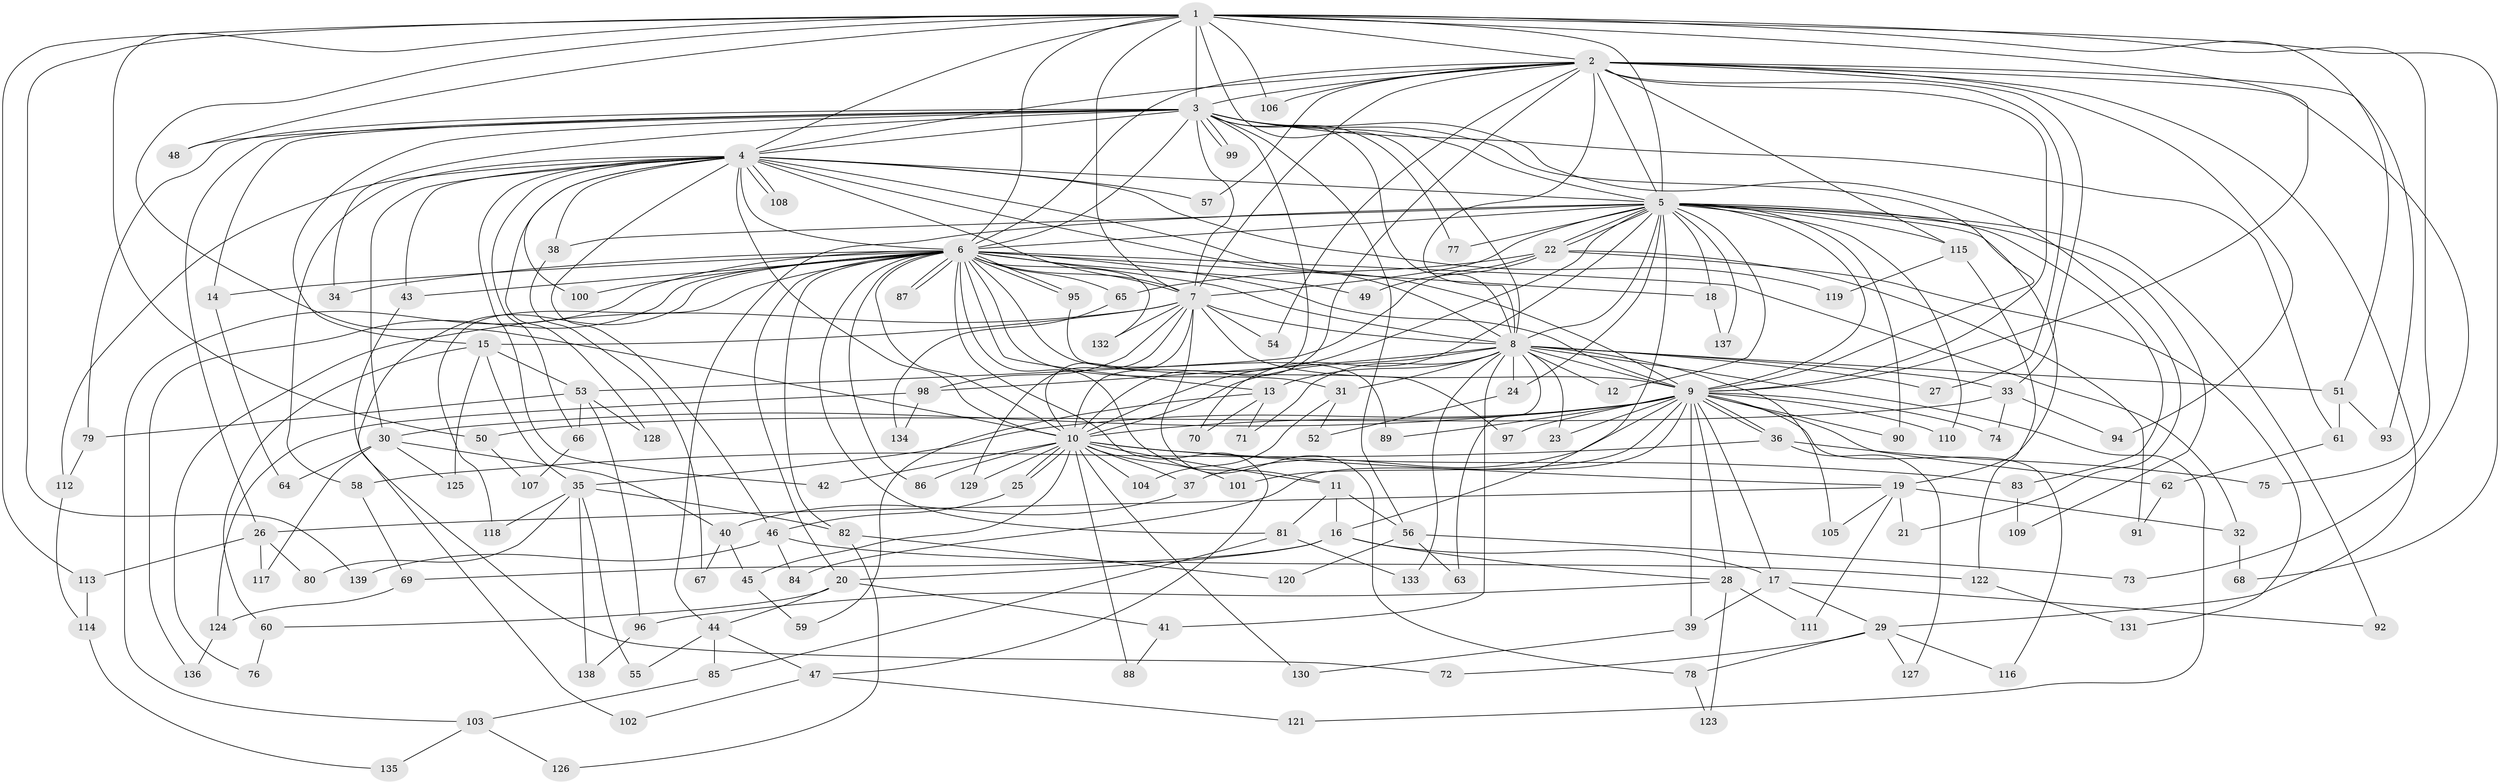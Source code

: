 // Generated by graph-tools (version 1.1) at 2025/13/03/09/25 04:13:46]
// undirected, 139 vertices, 303 edges
graph export_dot {
graph [start="1"]
  node [color=gray90,style=filled];
  1;
  2;
  3;
  4;
  5;
  6;
  7;
  8;
  9;
  10;
  11;
  12;
  13;
  14;
  15;
  16;
  17;
  18;
  19;
  20;
  21;
  22;
  23;
  24;
  25;
  26;
  27;
  28;
  29;
  30;
  31;
  32;
  33;
  34;
  35;
  36;
  37;
  38;
  39;
  40;
  41;
  42;
  43;
  44;
  45;
  46;
  47;
  48;
  49;
  50;
  51;
  52;
  53;
  54;
  55;
  56;
  57;
  58;
  59;
  60;
  61;
  62;
  63;
  64;
  65;
  66;
  67;
  68;
  69;
  70;
  71;
  72;
  73;
  74;
  75;
  76;
  77;
  78;
  79;
  80;
  81;
  82;
  83;
  84;
  85;
  86;
  87;
  88;
  89;
  90;
  91;
  92;
  93;
  94;
  95;
  96;
  97;
  98;
  99;
  100;
  101;
  102;
  103;
  104;
  105;
  106;
  107;
  108;
  109;
  110;
  111;
  112;
  113;
  114;
  115;
  116;
  117;
  118;
  119;
  120;
  121;
  122;
  123;
  124;
  125;
  126;
  127;
  128;
  129;
  130;
  131;
  132;
  133;
  134;
  135;
  136;
  137;
  138;
  139;
  1 -- 2;
  1 -- 3;
  1 -- 4;
  1 -- 5;
  1 -- 6;
  1 -- 7;
  1 -- 8;
  1 -- 9;
  1 -- 10;
  1 -- 48;
  1 -- 50;
  1 -- 51;
  1 -- 68;
  1 -- 75;
  1 -- 106;
  1 -- 113;
  1 -- 139;
  2 -- 3;
  2 -- 4;
  2 -- 5;
  2 -- 6;
  2 -- 7;
  2 -- 8;
  2 -- 9;
  2 -- 10;
  2 -- 27;
  2 -- 29;
  2 -- 33;
  2 -- 54;
  2 -- 57;
  2 -- 73;
  2 -- 93;
  2 -- 94;
  2 -- 106;
  2 -- 115;
  3 -- 4;
  3 -- 5;
  3 -- 6;
  3 -- 7;
  3 -- 8;
  3 -- 9;
  3 -- 10;
  3 -- 14;
  3 -- 15;
  3 -- 21;
  3 -- 26;
  3 -- 34;
  3 -- 48;
  3 -- 56;
  3 -- 61;
  3 -- 77;
  3 -- 79;
  3 -- 99;
  3 -- 99;
  4 -- 5;
  4 -- 6;
  4 -- 7;
  4 -- 8;
  4 -- 9;
  4 -- 10;
  4 -- 30;
  4 -- 38;
  4 -- 42;
  4 -- 43;
  4 -- 46;
  4 -- 57;
  4 -- 58;
  4 -- 66;
  4 -- 100;
  4 -- 108;
  4 -- 108;
  4 -- 112;
  4 -- 119;
  4 -- 128;
  5 -- 6;
  5 -- 7;
  5 -- 8;
  5 -- 9;
  5 -- 10;
  5 -- 12;
  5 -- 16;
  5 -- 18;
  5 -- 19;
  5 -- 22;
  5 -- 22;
  5 -- 24;
  5 -- 38;
  5 -- 44;
  5 -- 70;
  5 -- 77;
  5 -- 83;
  5 -- 90;
  5 -- 92;
  5 -- 109;
  5 -- 110;
  5 -- 115;
  5 -- 137;
  6 -- 7;
  6 -- 8;
  6 -- 9;
  6 -- 10;
  6 -- 11;
  6 -- 13;
  6 -- 14;
  6 -- 18;
  6 -- 20;
  6 -- 31;
  6 -- 32;
  6 -- 34;
  6 -- 43;
  6 -- 47;
  6 -- 49;
  6 -- 65;
  6 -- 81;
  6 -- 82;
  6 -- 86;
  6 -- 87;
  6 -- 87;
  6 -- 89;
  6 -- 95;
  6 -- 95;
  6 -- 100;
  6 -- 102;
  6 -- 103;
  6 -- 118;
  6 -- 132;
  6 -- 136;
  7 -- 8;
  7 -- 9;
  7 -- 10;
  7 -- 15;
  7 -- 54;
  7 -- 76;
  7 -- 78;
  7 -- 98;
  7 -- 129;
  7 -- 132;
  8 -- 9;
  8 -- 10;
  8 -- 12;
  8 -- 13;
  8 -- 23;
  8 -- 24;
  8 -- 27;
  8 -- 31;
  8 -- 33;
  8 -- 41;
  8 -- 51;
  8 -- 63;
  8 -- 71;
  8 -- 98;
  8 -- 105;
  8 -- 121;
  8 -- 133;
  9 -- 10;
  9 -- 17;
  9 -- 23;
  9 -- 28;
  9 -- 30;
  9 -- 35;
  9 -- 36;
  9 -- 36;
  9 -- 37;
  9 -- 39;
  9 -- 62;
  9 -- 74;
  9 -- 84;
  9 -- 89;
  9 -- 90;
  9 -- 97;
  9 -- 101;
  9 -- 110;
  9 -- 116;
  10 -- 11;
  10 -- 19;
  10 -- 25;
  10 -- 25;
  10 -- 37;
  10 -- 42;
  10 -- 45;
  10 -- 83;
  10 -- 86;
  10 -- 88;
  10 -- 101;
  10 -- 104;
  10 -- 129;
  10 -- 130;
  11 -- 16;
  11 -- 56;
  11 -- 81;
  13 -- 59;
  13 -- 70;
  13 -- 71;
  14 -- 64;
  15 -- 35;
  15 -- 53;
  15 -- 60;
  15 -- 125;
  16 -- 17;
  16 -- 20;
  16 -- 28;
  16 -- 69;
  17 -- 29;
  17 -- 39;
  17 -- 92;
  18 -- 137;
  19 -- 21;
  19 -- 26;
  19 -- 32;
  19 -- 105;
  19 -- 111;
  20 -- 41;
  20 -- 44;
  20 -- 60;
  22 -- 49;
  22 -- 53;
  22 -- 65;
  22 -- 91;
  22 -- 131;
  24 -- 52;
  25 -- 46;
  26 -- 80;
  26 -- 113;
  26 -- 117;
  28 -- 96;
  28 -- 111;
  28 -- 123;
  29 -- 72;
  29 -- 78;
  29 -- 116;
  29 -- 127;
  30 -- 40;
  30 -- 64;
  30 -- 117;
  30 -- 125;
  31 -- 52;
  31 -- 104;
  32 -- 68;
  33 -- 50;
  33 -- 74;
  33 -- 94;
  35 -- 55;
  35 -- 80;
  35 -- 82;
  35 -- 118;
  35 -- 138;
  36 -- 58;
  36 -- 75;
  36 -- 127;
  37 -- 40;
  38 -- 67;
  39 -- 130;
  40 -- 45;
  40 -- 67;
  41 -- 88;
  43 -- 72;
  44 -- 47;
  44 -- 55;
  44 -- 85;
  45 -- 59;
  46 -- 84;
  46 -- 122;
  46 -- 139;
  47 -- 102;
  47 -- 121;
  50 -- 107;
  51 -- 61;
  51 -- 93;
  53 -- 66;
  53 -- 79;
  53 -- 96;
  53 -- 128;
  56 -- 63;
  56 -- 73;
  56 -- 120;
  58 -- 69;
  60 -- 76;
  61 -- 62;
  62 -- 91;
  65 -- 134;
  66 -- 107;
  69 -- 124;
  78 -- 123;
  79 -- 112;
  81 -- 85;
  81 -- 133;
  82 -- 120;
  82 -- 126;
  83 -- 109;
  85 -- 103;
  95 -- 97;
  96 -- 138;
  98 -- 124;
  98 -- 134;
  103 -- 126;
  103 -- 135;
  112 -- 114;
  113 -- 114;
  114 -- 135;
  115 -- 119;
  115 -- 122;
  122 -- 131;
  124 -- 136;
}
